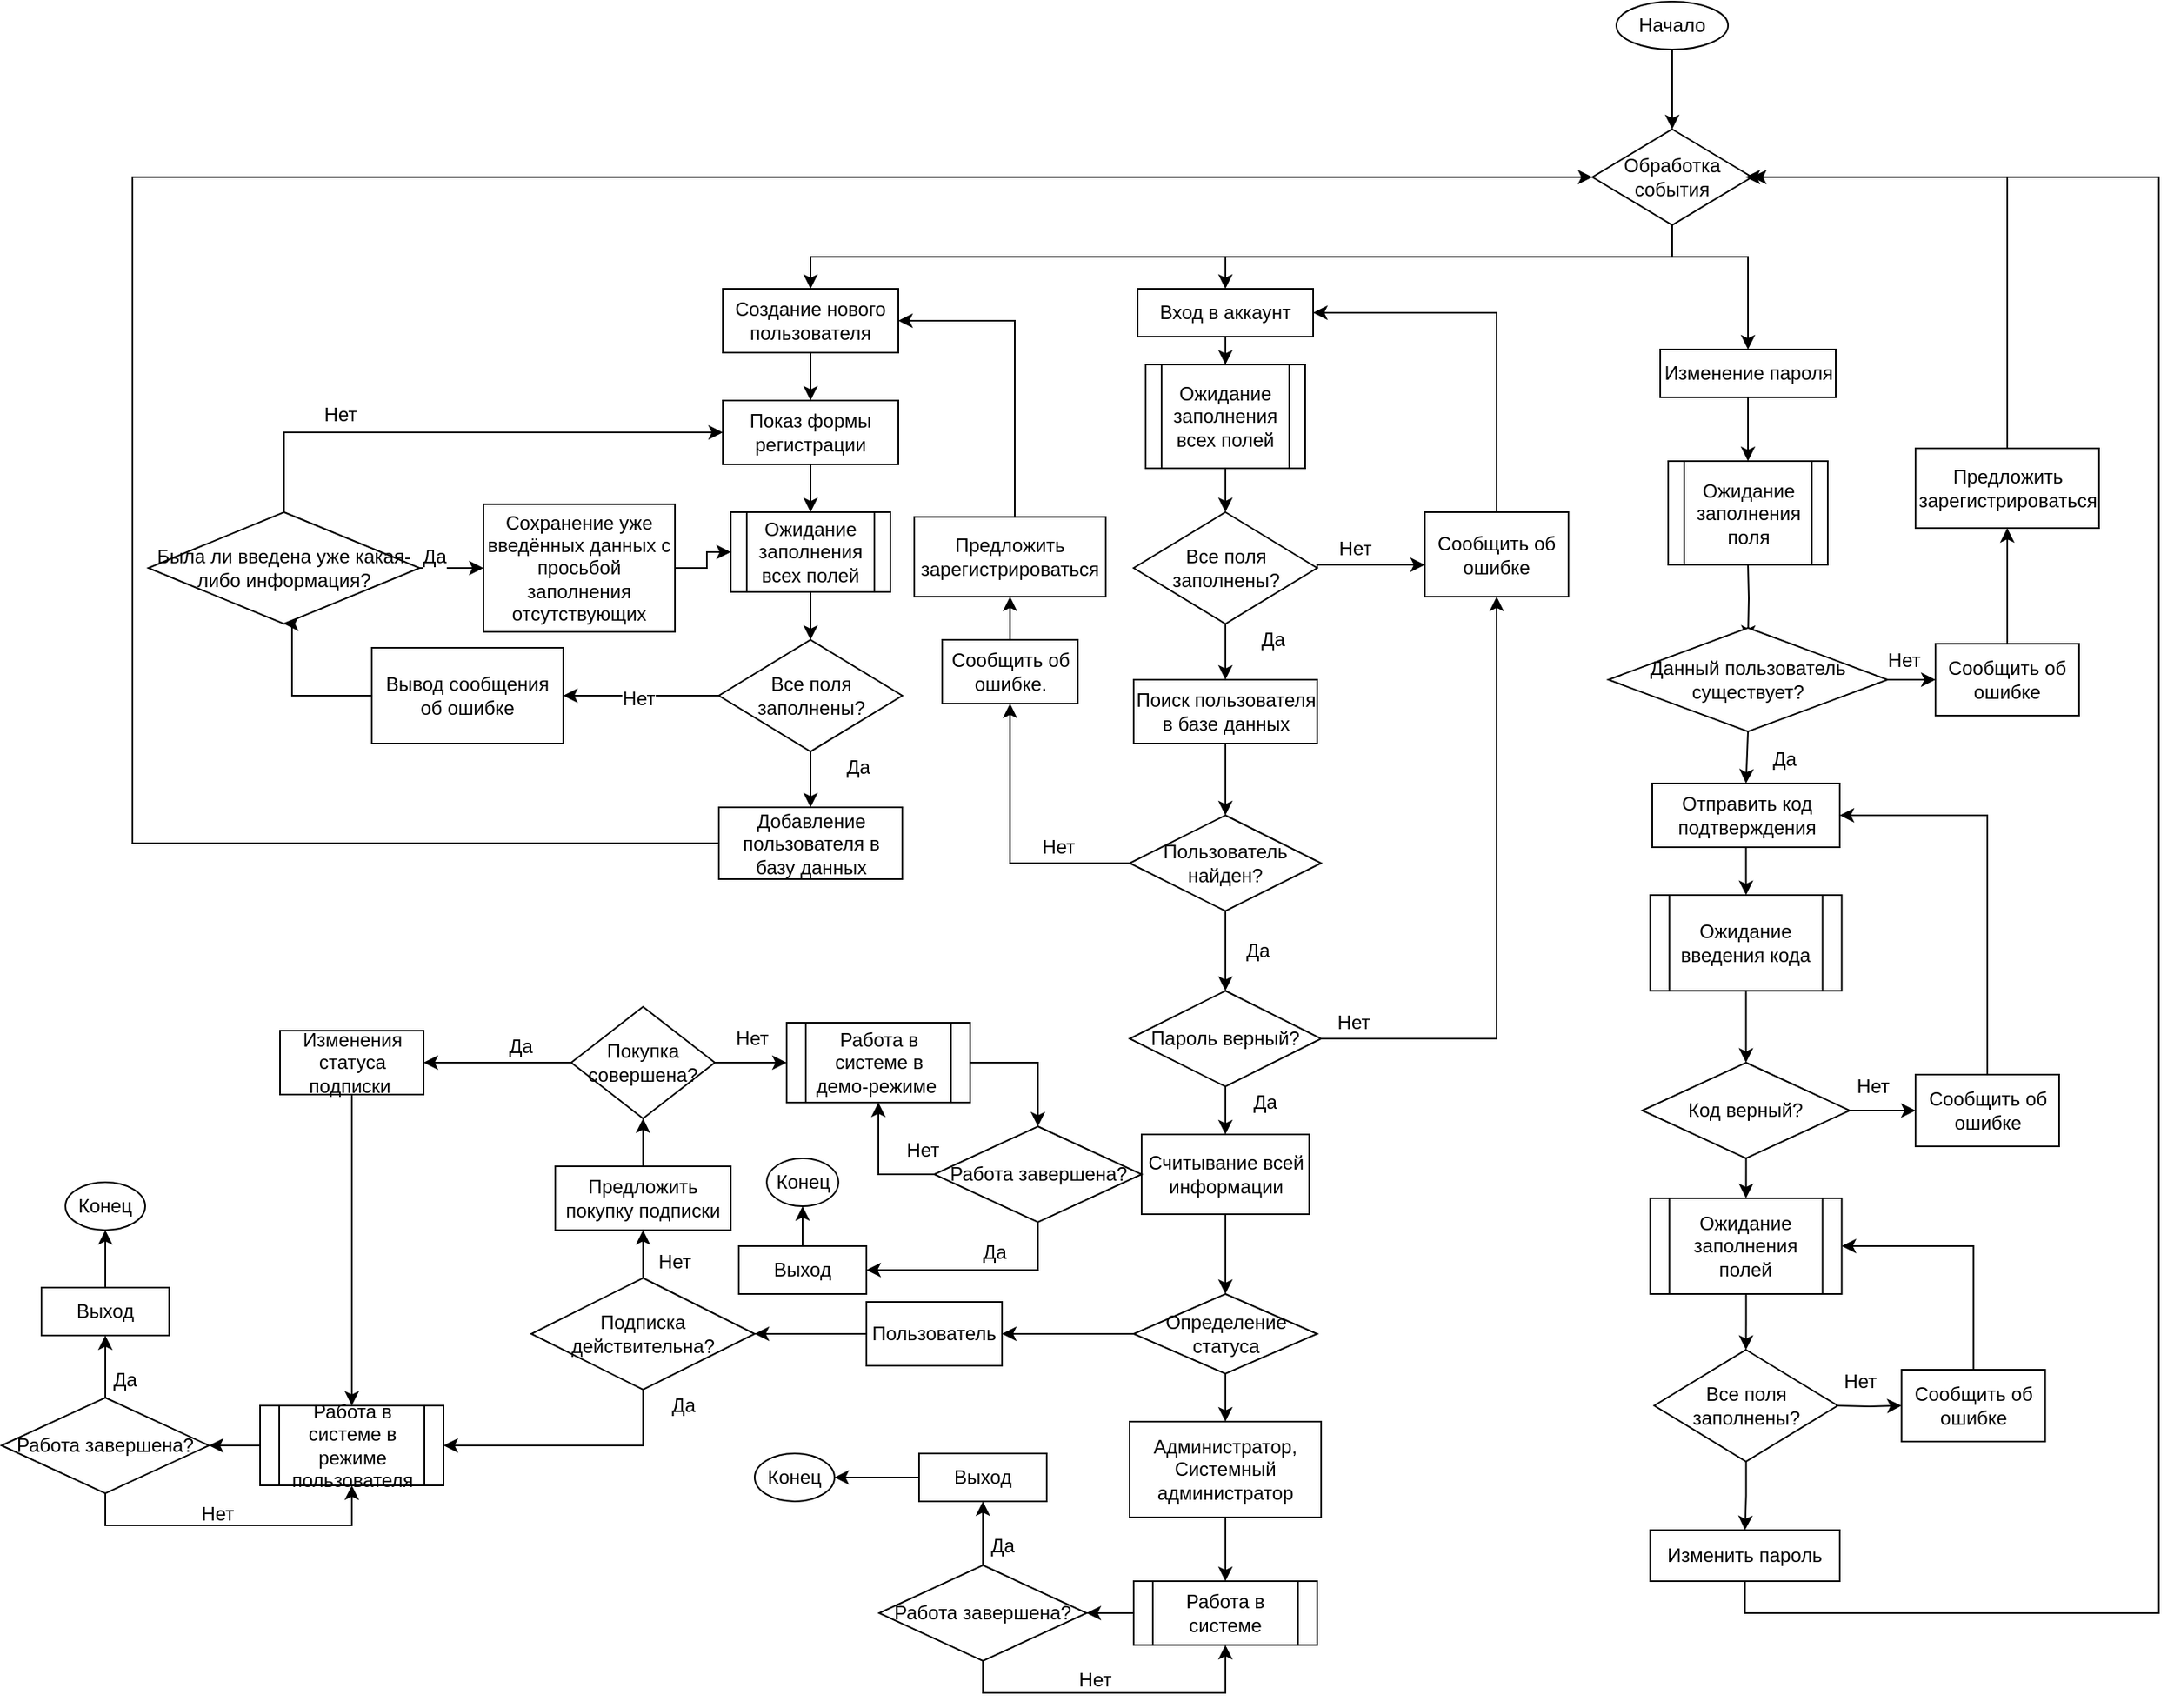 <mxfile version="12.9.10" type="device"><diagram id="ypVRefm1oCA6hXSBY2RA" name="Page-1"><mxGraphModel dx="3170" dy="1363" grid="1" gridSize="10" guides="1" tooltips="1" connect="1" arrows="1" fold="1" page="1" pageScale="1" pageWidth="827" pageHeight="1169" math="0" shadow="0"><root><mxCell id="0"/><mxCell id="1" parent="0"/><mxCell id="5tx1oDgYotp0PSMwiTkj-21" value="" style="edgeStyle=orthogonalEdgeStyle;rounded=0;orthogonalLoop=1;jettySize=auto;html=1;" edge="1" parent="1" source="5tx1oDgYotp0PSMwiTkj-1" target="5tx1oDgYotp0PSMwiTkj-3"><mxGeometry relative="1" as="geometry"/></mxCell><mxCell id="5tx1oDgYotp0PSMwiTkj-1" value="Начало" style="ellipse;whiteSpace=wrap;html=1;" vertex="1" parent="1"><mxGeometry x="360" y="20" width="70" height="30" as="geometry"/></mxCell><mxCell id="5tx1oDgYotp0PSMwiTkj-14" value="" style="edgeStyle=orthogonalEdgeStyle;rounded=0;orthogonalLoop=1;jettySize=auto;html=1;entryX=0.5;entryY=0;entryDx=0;entryDy=0;exitX=0.5;exitY=1;exitDx=0;exitDy=0;" edge="1" parent="1" source="5tx1oDgYotp0PSMwiTkj-3" target="5tx1oDgYotp0PSMwiTkj-5"><mxGeometry relative="1" as="geometry"><mxPoint x="395" y="240" as="targetPoint"/><Array as="points"><mxPoint x="395" y="180"/><mxPoint x="-145" y="180"/></Array></mxGeometry></mxCell><mxCell id="5tx1oDgYotp0PSMwiTkj-16" value="" style="edgeStyle=orthogonalEdgeStyle;rounded=0;orthogonalLoop=1;jettySize=auto;html=1;entryX=0.5;entryY=0;entryDx=0;entryDy=0;exitX=0.5;exitY=1;exitDx=0;exitDy=0;" edge="1" parent="1" source="5tx1oDgYotp0PSMwiTkj-3" target="5tx1oDgYotp0PSMwiTkj-6"><mxGeometry relative="1" as="geometry"><mxPoint x="675" y="170" as="sourcePoint"/><mxPoint x="675" y="250" as="targetPoint"/><Array as="points"><mxPoint x="395" y="180"/><mxPoint x="443" y="180"/></Array></mxGeometry></mxCell><mxCell id="5tx1oDgYotp0PSMwiTkj-18" value="" style="edgeStyle=orthogonalEdgeStyle;rounded=0;orthogonalLoop=1;jettySize=auto;html=1;entryX=0.5;entryY=0;entryDx=0;entryDy=0;exitX=0.5;exitY=1;exitDx=0;exitDy=0;" edge="1" parent="1" source="5tx1oDgYotp0PSMwiTkj-3" target="5tx1oDgYotp0PSMwiTkj-7"><mxGeometry relative="1" as="geometry"><mxPoint x="265" y="130" as="targetPoint"/></mxGeometry></mxCell><mxCell id="5tx1oDgYotp0PSMwiTkj-3" value="&lt;span&gt;Обработка события&lt;/span&gt;" style="rhombus;whiteSpace=wrap;html=1;" vertex="1" parent="1"><mxGeometry x="345" y="100" width="100" height="60" as="geometry"/></mxCell><mxCell id="5tx1oDgYotp0PSMwiTkj-24" value="" style="edgeStyle=orthogonalEdgeStyle;rounded=0;orthogonalLoop=1;jettySize=auto;html=1;entryX=0.5;entryY=0;entryDx=0;entryDy=0;" edge="1" parent="1" source="5tx1oDgYotp0PSMwiTkj-5" target="5tx1oDgYotp0PSMwiTkj-22"><mxGeometry relative="1" as="geometry"><mxPoint x="-145" y="320" as="targetPoint"/></mxGeometry></mxCell><mxCell id="5tx1oDgYotp0PSMwiTkj-5" value="Создание нового пользователя" style="rounded=0;whiteSpace=wrap;html=1;" vertex="1" parent="1"><mxGeometry x="-200" y="200" width="110" height="40" as="geometry"/></mxCell><mxCell id="5tx1oDgYotp0PSMwiTkj-190" value="" style="edgeStyle=orthogonalEdgeStyle;rounded=0;orthogonalLoop=1;jettySize=auto;html=1;" edge="1" parent="1" source="5tx1oDgYotp0PSMwiTkj-6"><mxGeometry relative="1" as="geometry"><mxPoint x="442.5" y="308" as="targetPoint"/></mxGeometry></mxCell><mxCell id="5tx1oDgYotp0PSMwiTkj-6" value="Изменение пароля" style="rounded=0;whiteSpace=wrap;html=1;" vertex="1" parent="1"><mxGeometry x="387.5" y="238" width="110" height="30" as="geometry"/></mxCell><mxCell id="5tx1oDgYotp0PSMwiTkj-88" value="" style="edgeStyle=orthogonalEdgeStyle;rounded=0;orthogonalLoop=1;jettySize=auto;html=1;" edge="1" parent="1" source="5tx1oDgYotp0PSMwiTkj-7" target="5tx1oDgYotp0PSMwiTkj-87"><mxGeometry relative="1" as="geometry"/></mxCell><mxCell id="5tx1oDgYotp0PSMwiTkj-7" value="Вход в аккаунт" style="rounded=0;whiteSpace=wrap;html=1;" vertex="1" parent="1"><mxGeometry x="60" y="200" width="110" height="30" as="geometry"/></mxCell><mxCell id="5tx1oDgYotp0PSMwiTkj-26" value="" style="edgeStyle=orthogonalEdgeStyle;rounded=0;orthogonalLoop=1;jettySize=auto;html=1;" edge="1" parent="1" source="5tx1oDgYotp0PSMwiTkj-22" target="5tx1oDgYotp0PSMwiTkj-25"><mxGeometry relative="1" as="geometry"/></mxCell><mxCell id="5tx1oDgYotp0PSMwiTkj-22" value="Показ формы регистрации" style="rounded=0;whiteSpace=wrap;html=1;" vertex="1" parent="1"><mxGeometry x="-200" y="270" width="110" height="40" as="geometry"/></mxCell><mxCell id="5tx1oDgYotp0PSMwiTkj-28" value="" style="edgeStyle=orthogonalEdgeStyle;rounded=0;orthogonalLoop=1;jettySize=auto;html=1;entryX=0.5;entryY=0;entryDx=0;entryDy=0;" edge="1" parent="1" source="5tx1oDgYotp0PSMwiTkj-25" target="5tx1oDgYotp0PSMwiTkj-29"><mxGeometry relative="1" as="geometry"><mxPoint x="-145" y="470" as="targetPoint"/></mxGeometry></mxCell><mxCell id="5tx1oDgYotp0PSMwiTkj-25" value="Ожидание заполнения всех полей" style="shape=process;whiteSpace=wrap;html=1;backgroundOutline=1;" vertex="1" parent="1"><mxGeometry x="-195" y="340" width="100" height="50" as="geometry"/></mxCell><mxCell id="5tx1oDgYotp0PSMwiTkj-31" value="" style="edgeStyle=orthogonalEdgeStyle;rounded=0;orthogonalLoop=1;jettySize=auto;html=1;entryX=0.5;entryY=0;entryDx=0;entryDy=0;" edge="1" parent="1" source="5tx1oDgYotp0PSMwiTkj-29" target="5tx1oDgYotp0PSMwiTkj-32"><mxGeometry relative="1" as="geometry"><mxPoint x="-145" y="520" as="targetPoint"/></mxGeometry></mxCell><mxCell id="5tx1oDgYotp0PSMwiTkj-29" value="Все поля заполнены?" style="rhombus;whiteSpace=wrap;html=1;" vertex="1" parent="1"><mxGeometry x="-202.5" y="420" width="115" height="70" as="geometry"/></mxCell><mxCell id="5tx1oDgYotp0PSMwiTkj-35" value="" style="edgeStyle=orthogonalEdgeStyle;rounded=0;orthogonalLoop=1;jettySize=auto;html=1;entryX=0;entryY=0.5;entryDx=0;entryDy=0;" edge="1" parent="1" source="5tx1oDgYotp0PSMwiTkj-32" target="5tx1oDgYotp0PSMwiTkj-3"><mxGeometry relative="1" as="geometry"><mxPoint x="-260" y="10" as="targetPoint"/><Array as="points"><mxPoint x="-570" y="548"/><mxPoint x="-570" y="130"/></Array></mxGeometry></mxCell><mxCell id="5tx1oDgYotp0PSMwiTkj-32" value="Добавление пользователя в базу данных" style="rounded=0;whiteSpace=wrap;html=1;" vertex="1" parent="1"><mxGeometry x="-202.5" y="525" width="115" height="45" as="geometry"/></mxCell><mxCell id="5tx1oDgYotp0PSMwiTkj-33" value="Да" style="text;html=1;strokeColor=none;fillColor=none;align=center;verticalAlign=middle;whiteSpace=wrap;rounded=0;" vertex="1" parent="1"><mxGeometry x="-135" y="490" width="40" height="20" as="geometry"/></mxCell><mxCell id="5tx1oDgYotp0PSMwiTkj-36" value="&lt;span style=&quot;font-family: monospace ; font-size: 0px&quot;&gt;%3CmxGraphModel%3E%3Croot%3E%3CmxCell%20id%3D%220%22%2F%3E%3CmxCell%20id%3D%221%22%20parent%3D%220%22%2F%3E%3CmxCell%20id%3D%222%22%20style%3D%22edgeStyle%3DorthogonalEdgeStyle%3Brounded%3D0%3BorthogonalLoop%3D1%3BjettySize%3Dauto%3Bhtml%3D1%3BentryX%3D0.5%3BentryY%3D0%3BentryDx%3D0%3BentryDy%3D0%3BexitX%3D0%3BexitY%3D0.5%3BexitDx%3D0%3BexitDy%3D0%3B%22%20edge%3D%221%22%20target%3D%225%22%20parent%3D%221%22%3E%3CmxGeometry%20relative%3D%221%22%20as%3D%22geometry%22%3E%3CmxPoint%20x%3D%22110%22%20y%3D%22570%22%20as%3D%22targetPoint%22%2F%3E%3CmxPoint%20x%3D%2250%22%20y%3D%22535%22%20as%3D%22sourcePoint%22%2F%3E%3C%2FmxGeometry%3E%3C%2FmxCell%3E%3CmxCell%20id%3D%223%22%20value%3D%22%D0%9D%D0%B5%D1%82%22%20style%3D%22text%3Bhtml%3D1%3Balign%3Dcenter%3BverticalAlign%3Dmiddle%3Bresizable%3D0%3Bpoints%3D%5B%5D%3BlabelBackgroundColor%3D%23ffffff%3B%22%20vertex%3D%221%22%20connectable%3D%220%22%20parent%3D%222%22%3E%3CmxGeometry%20y%3D%222%22%20relative%3D%221%22%20as%3D%22geometry%22%3E%3CmxPoint%20x%3D%22-2%22%20as%3D%22offset%22%2F%3E%3C%2FmxGeometry%3E%3C%2FmxCell%3E%3CmxCell%20id%3D%224%22%20style%3D%22edgeStyle%3DorthogonalEdgeStyle%3Brounded%3D0%3BorthogonalLoop%3D1%3BjettySize%3Dauto%3Bhtml%3D1%3BentryX%3D0.5%3BentryY%3D1%3BentryDx%3D0%3BentryDy%3D0%3BexitX%3D0%3BexitY%3D0.5%3BexitDx%3D0%3BexitDy%3D0%3B%22%20edge%3D%221%22%20source%3D%225%22%20parent%3D%221%22%3E%3CmxGeometry%20relative%3D%221%22%20as%3D%22geometry%22%3E%3CArray%20as%3D%22points%22%3E%3CmxPoint%20x%3D%22-70%22%20y%3D%22615%22%2F%3E%3CmxPoint%20x%3D%22-70%22%20y%3D%22570%22%2F%3E%3CmxPoint%20x%3D%22-140%22%20y%3D%22570%22%2F%3E%3C%2FArray%3E%3CmxPoint%20x%3D%22-140%22%20y%3D%22550%22%20as%3D%22targetPoint%22%2F%3E%3C%2FmxGeometry%3E%3C%2FmxCell%3E%3CmxCell%20id%3D%225%22%20value%3D%22%D0%92%D1%8B%D0%B2%D0%BE%D0%B4%20%D1%81%D0%BE%D0%BE%D0%B1%D1%89%D0%B5%D0%BD%D0%B8%D1%8F%20%D0%BE%D0%B1%20%D0%BE%D1%88%D0%B8%D0%B1%D0%BA%D0%B5%22%20style%3D%22rounded%3D0%3BwhiteSpace%3Dwrap%3Bhtml%3D1%3B%22%20vertex%3D%221%22%20parent%3D%221%22%3E%3CmxGeometry%20x%3D%22-60%22%20y%3D%22585%22%20width%3D%22120%22%20height%3D%2260%22%20as%3D%22geometry%22%2F%3E%3C%2FmxCell%3E%3CmxCell%20id%3D%226%22%20value%3D%22%D0%9D%D0%B5%D1%82%22%20style%3D%22text%3Bhtml%3D1%3Balign%3Dcenter%3BverticalAlign%3Dmiddle%3Bresizable%3D0%3Bpoints%3D%5B%5D%3BlabelBackgroundColor%3D%23ffffff%3B%22%20vertex%3D%221%22%20connectable%3D%220%22%20parent%3D%221%22%3E%3CmxGeometry%20x%3D%22-139%22%20y%3D%22433.706%22%20as%3D%22geometry%22%3E%3CmxPoint%20y%3D%22-1%22%20as%3D%22offset%22%2F%3E%3C%2FmxGeometry%3E%3C%2FmxCell%3E%3CmxCell%20id%3D%227%22%20style%3D%22edgeStyle%3DorthogonalEdgeStyle%3Brounded%3D0%3BorthogonalLoop%3D1%3BjettySize%3Dauto%3Bhtml%3D1%3BentryX%3D0%3BentryY%3D0.5%3BentryDx%3D0%3BentryDy%3D0%3B%22%20edge%3D%221%22%20target%3D%2210%22%20parent%3D%221%22%3E%3CmxGeometry%20relative%3D%221%22%20as%3D%22geometry%22%3E%3CmxPoint%20x%3D%22-60.157%22%20y%3D%22520.059%22%20as%3D%22sourcePoint%22%2F%3E%3C%2FmxGeometry%3E%3C%2FmxCell%3E%3CmxCell%20id%3D%228%22%20value%3D%22%D0%94%D0%B0%22%20style%3D%22text%3Bhtml%3D1%3Balign%3Dcenter%3BverticalAlign%3Dmiddle%3Bresizable%3D0%3Bpoints%3D%5B%5D%3BlabelBackgroundColor%3D%23ffffff%3B%22%20vertex%3D%221%22%20connectable%3D%220%22%20parent%3D%227%22%3E%3CmxGeometry%20x%3D%22-0.566%22%20y%3D%227%22%20relative%3D%221%22%20as%3D%22geometry%22%3E%3CmxPoint%20as%3D%22offset%22%2F%3E%3C%2FmxGeometry%3E%3C%2FmxCell%3E%3CmxCell%20id%3D%229%22%20style%3D%22edgeStyle%3DorthogonalEdgeStyle%3Brounded%3D0%3BorthogonalLoop%3D1%3BjettySize%3Dauto%3Bhtml%3D1%3BentryX%3D0%3BentryY%3D0.5%3BentryDx%3D0%3BentryDy%3D0%3B%22%20edge%3D%221%22%20source%3D%2210%22%20parent%3D%221%22%3E%3CmxGeometry%20relative%3D%221%22%20as%3D%22geometry%22%3E%3CmxPoint%20x%3D%22155%22%20y%3D%22450%22%20as%3D%22targetPoint%22%2F%3E%3C%2FmxGeometry%3E%3C%2FmxCell%3E%3CmxCell%20id%3D%2210%22%20value%3D%22%D0%A1%D0%BE%D1%85%D1%80%D0%B0%D0%BD%D0%B5%D0%BD%D0%B8%D0%B5%20%D1%83%D0%B6%D0%B5%20%D0%B2%D0%B2%D0%B5%D0%B4%D1%91%D0%BD%D0%BD%D1%8B%D1%85%20%D0%B4%D0%B0%D0%BD%D0%BD%D1%8B%D1%85%20%D1%81%20%D0%BF%D1%80%D0%BE%D1%81%D1%8C%D0%B1%D0%BE%D0%B9%20%D0%B7%D0%B0%D0%BF%D0%BE%D0%BB%D0%BD%D0%B5%D0%BD%D0%B8%D1%8F%20%D0%BE%D1%82%D1%81%D1%83%D1%82%D1%81%D1%82%D0%B2%D1%83%D1%8E%D1%89%D0%B8%D1%85%22%20style%3D%22rounded%3D0%3BwhiteSpace%3Dwrap%3Bhtml%3D1%3B%22%20vertex%3D%221%22%20parent%3D%221%22%3E%3CmxGeometry%20x%3D%22-10%22%20y%3D%22410%22%20width%3D%22120%22%20height%3D%2280%22%20as%3D%22geometry%22%2F%3E%3C%2FmxCell%3E%3C%2Froot%3E%3C%2FmxGraphModel%3E&lt;/span&gt;" style="text;html=1;align=center;verticalAlign=middle;resizable=0;points=[];autosize=1;" vertex="1" parent="1"><mxGeometry x="8" y="580" width="20" height="20" as="geometry"/></mxCell><mxCell id="5tx1oDgYotp0PSMwiTkj-37" style="edgeStyle=orthogonalEdgeStyle;rounded=0;orthogonalLoop=1;jettySize=auto;html=1;entryX=1;entryY=0.5;entryDx=0;entryDy=0;exitX=0;exitY=0.5;exitDx=0;exitDy=0;" edge="1" parent="1" target="5tx1oDgYotp0PSMwiTkj-40" source="5tx1oDgYotp0PSMwiTkj-29"><mxGeometry relative="1" as="geometry"><mxPoint x="-245" y="410" as="targetPoint"/><mxPoint x="-305" y="375" as="sourcePoint"/></mxGeometry></mxCell><mxCell id="5tx1oDgYotp0PSMwiTkj-38" value="Нет" style="text;html=1;align=center;verticalAlign=middle;resizable=0;points=[];labelBackgroundColor=#ffffff;" vertex="1" connectable="0" parent="5tx1oDgYotp0PSMwiTkj-37"><mxGeometry y="2" relative="1" as="geometry"><mxPoint x="-2" as="offset"/></mxGeometry></mxCell><mxCell id="5tx1oDgYotp0PSMwiTkj-39" style="edgeStyle=orthogonalEdgeStyle;rounded=0;orthogonalLoop=1;jettySize=auto;html=1;entryX=0.5;entryY=1;entryDx=0;entryDy=0;exitX=0;exitY=0.5;exitDx=0;exitDy=0;" edge="1" parent="1" source="5tx1oDgYotp0PSMwiTkj-40" target="5tx1oDgYotp0PSMwiTkj-46"><mxGeometry relative="1" as="geometry"><Array as="points"><mxPoint x="-470" y="455"/></Array><mxPoint x="-495" y="390" as="targetPoint"/></mxGeometry></mxCell><mxCell id="5tx1oDgYotp0PSMwiTkj-40" value="Вывод сообщения об ошибке" style="rounded=0;whiteSpace=wrap;html=1;" vertex="1" parent="1"><mxGeometry x="-420" y="425" width="120" height="60" as="geometry"/></mxCell><mxCell id="5tx1oDgYotp0PSMwiTkj-41" value="Нет" style="text;html=1;align=center;verticalAlign=middle;resizable=0;points=[];labelBackgroundColor=#ffffff;" vertex="1" connectable="0" parent="1"><mxGeometry x="-440" y="279.996" as="geometry"><mxPoint y="-1" as="offset"/></mxGeometry></mxCell><mxCell id="5tx1oDgYotp0PSMwiTkj-42" style="edgeStyle=orthogonalEdgeStyle;rounded=0;orthogonalLoop=1;jettySize=auto;html=1;entryX=0;entryY=0.5;entryDx=0;entryDy=0;exitX=1;exitY=0.5;exitDx=0;exitDy=0;" edge="1" parent="1" target="5tx1oDgYotp0PSMwiTkj-45" source="5tx1oDgYotp0PSMwiTkj-46"><mxGeometry relative="1" as="geometry"><mxPoint x="-415.157" y="360.059" as="sourcePoint"/></mxGeometry></mxCell><mxCell id="5tx1oDgYotp0PSMwiTkj-43" value="Да" style="text;html=1;align=center;verticalAlign=middle;resizable=0;points=[];labelBackgroundColor=#ffffff;" vertex="1" connectable="0" parent="5tx1oDgYotp0PSMwiTkj-42"><mxGeometry x="-0.566" y="7" relative="1" as="geometry"><mxPoint as="offset"/></mxGeometry></mxCell><mxCell id="5tx1oDgYotp0PSMwiTkj-49" value="" style="edgeStyle=orthogonalEdgeStyle;rounded=0;orthogonalLoop=1;jettySize=auto;html=1;" edge="1" parent="1" source="5tx1oDgYotp0PSMwiTkj-45" target="5tx1oDgYotp0PSMwiTkj-25"><mxGeometry relative="1" as="geometry"/></mxCell><mxCell id="5tx1oDgYotp0PSMwiTkj-45" value="Сохранение уже введённых данных с просьбой заполнения отсутствующих" style="rounded=0;whiteSpace=wrap;html=1;" vertex="1" parent="1"><mxGeometry x="-350" y="335" width="120" height="80" as="geometry"/></mxCell><mxCell id="5tx1oDgYotp0PSMwiTkj-48" value="" style="edgeStyle=orthogonalEdgeStyle;rounded=0;orthogonalLoop=1;jettySize=auto;html=1;" edge="1" parent="1" source="5tx1oDgYotp0PSMwiTkj-46"><mxGeometry relative="1" as="geometry"><mxPoint x="-200" y="290" as="targetPoint"/><Array as="points"><mxPoint x="-475" y="290"/></Array></mxGeometry></mxCell><mxCell id="5tx1oDgYotp0PSMwiTkj-46" value="Была ли введена уже какая-либо информация?" style="rhombus;whiteSpace=wrap;html=1;" vertex="1" parent="1"><mxGeometry x="-560" y="340" width="170" height="70" as="geometry"/></mxCell><mxCell id="5tx1oDgYotp0PSMwiTkj-60" value="" style="edgeStyle=orthogonalEdgeStyle;rounded=0;orthogonalLoop=1;jettySize=auto;html=1;entryX=0.5;entryY=1;entryDx=0;entryDy=0;" edge="1" parent="1" source="5tx1oDgYotp0PSMwiTkj-52" target="5tx1oDgYotp0PSMwiTkj-61"><mxGeometry relative="1" as="geometry"><mxPoint x="-25" y="370" as="targetPoint"/></mxGeometry></mxCell><mxCell id="5tx1oDgYotp0PSMwiTkj-72" value="" style="edgeStyle=orthogonalEdgeStyle;rounded=0;orthogonalLoop=1;jettySize=auto;html=1;" edge="1" parent="1" source="5tx1oDgYotp0PSMwiTkj-52" target="5tx1oDgYotp0PSMwiTkj-71"><mxGeometry relative="1" as="geometry"/></mxCell><mxCell id="5tx1oDgYotp0PSMwiTkj-52" value="Пользователь найден?" style="rhombus;whiteSpace=wrap;html=1;" vertex="1" parent="1"><mxGeometry x="55" y="530" width="120" height="60" as="geometry"/></mxCell><mxCell id="5tx1oDgYotp0PSMwiTkj-76" value="" style="edgeStyle=orthogonalEdgeStyle;rounded=0;orthogonalLoop=1;jettySize=auto;html=1;" edge="1" parent="1" source="5tx1oDgYotp0PSMwiTkj-71"><mxGeometry relative="1" as="geometry"><mxPoint x="115" y="730" as="targetPoint"/></mxGeometry></mxCell><mxCell id="5tx1oDgYotp0PSMwiTkj-78" value="" style="edgeStyle=orthogonalEdgeStyle;rounded=0;orthogonalLoop=1;jettySize=auto;html=1;entryX=0.5;entryY=1;entryDx=0;entryDy=0;" edge="1" parent="1" source="5tx1oDgYotp0PSMwiTkj-71" target="5tx1oDgYotp0PSMwiTkj-80"><mxGeometry relative="1" as="geometry"><mxPoint x="240" y="670" as="targetPoint"/><Array as="points"><mxPoint x="285" y="670"/></Array></mxGeometry></mxCell><mxCell id="5tx1oDgYotp0PSMwiTkj-71" value="Пароль верный?" style="rhombus;whiteSpace=wrap;html=1;" vertex="1" parent="1"><mxGeometry x="55" y="640" width="120" height="60" as="geometry"/></mxCell><mxCell id="5tx1oDgYotp0PSMwiTkj-56" value="" style="edgeStyle=orthogonalEdgeStyle;rounded=0;orthogonalLoop=1;jettySize=auto;html=1;" edge="1" parent="1" source="5tx1oDgYotp0PSMwiTkj-53" target="5tx1oDgYotp0PSMwiTkj-52"><mxGeometry relative="1" as="geometry"/></mxCell><mxCell id="5tx1oDgYotp0PSMwiTkj-53" value="Поиск пользователя в базе данных" style="rounded=0;whiteSpace=wrap;html=1;" vertex="1" parent="1"><mxGeometry x="57.5" y="445" width="115" height="40" as="geometry"/></mxCell><mxCell id="5tx1oDgYotp0PSMwiTkj-65" value="" style="edgeStyle=orthogonalEdgeStyle;rounded=0;orthogonalLoop=1;jettySize=auto;html=1;" edge="1" parent="1" source="5tx1oDgYotp0PSMwiTkj-61" target="5tx1oDgYotp0PSMwiTkj-64"><mxGeometry relative="1" as="geometry"/></mxCell><mxCell id="5tx1oDgYotp0PSMwiTkj-61" value="Сообщить об ошибке." style="rounded=0;whiteSpace=wrap;html=1;" vertex="1" parent="1"><mxGeometry x="-62.5" y="420" width="85" height="40" as="geometry"/></mxCell><mxCell id="5tx1oDgYotp0PSMwiTkj-69" value="" style="edgeStyle=orthogonalEdgeStyle;rounded=0;orthogonalLoop=1;jettySize=auto;html=1;" edge="1" parent="1" source="5tx1oDgYotp0PSMwiTkj-64" target="5tx1oDgYotp0PSMwiTkj-5"><mxGeometry relative="1" as="geometry"><mxPoint x="-40" y="210" as="targetPoint"/><Array as="points"><mxPoint x="-17" y="220"/></Array></mxGeometry></mxCell><mxCell id="5tx1oDgYotp0PSMwiTkj-64" value="Предложить зарегистрироваться" style="rounded=0;whiteSpace=wrap;html=1;" vertex="1" parent="1"><mxGeometry x="-80" y="343" width="120" height="50" as="geometry"/></mxCell><mxCell id="5tx1oDgYotp0PSMwiTkj-70" value="Нет" style="text;html=1;align=center;verticalAlign=middle;resizable=0;points=[];autosize=1;" vertex="1" parent="1"><mxGeometry x="-10" y="540" width="40" height="20" as="geometry"/></mxCell><mxCell id="5tx1oDgYotp0PSMwiTkj-74" value="Да" style="text;html=1;align=center;verticalAlign=middle;resizable=0;points=[];autosize=1;" vertex="1" parent="1"><mxGeometry x="120" y="605" width="30" height="20" as="geometry"/></mxCell><mxCell id="5tx1oDgYotp0PSMwiTkj-79" value="Нет" style="text;html=1;align=center;verticalAlign=middle;resizable=0;points=[];autosize=1;" vertex="1" parent="1"><mxGeometry x="175" y="650" width="40" height="20" as="geometry"/></mxCell><mxCell id="5tx1oDgYotp0PSMwiTkj-84" value="" style="edgeStyle=orthogonalEdgeStyle;rounded=0;orthogonalLoop=1;jettySize=auto;html=1;exitX=0.5;exitY=0;exitDx=0;exitDy=0;" edge="1" parent="1" source="5tx1oDgYotp0PSMwiTkj-80" target="5tx1oDgYotp0PSMwiTkj-7"><mxGeometry relative="1" as="geometry"><mxPoint x="230" y="200" as="targetPoint"/><Array as="points"><mxPoint x="285" y="215"/></Array></mxGeometry></mxCell><mxCell id="5tx1oDgYotp0PSMwiTkj-80" value="Сообщить об ошибке" style="rounded=0;whiteSpace=wrap;html=1;" vertex="1" parent="1"><mxGeometry x="240" y="340" width="90" height="53" as="geometry"/></mxCell><mxCell id="5tx1oDgYotp0PSMwiTkj-85" value="Да" style="text;html=1;strokeColor=none;fillColor=none;align=center;verticalAlign=middle;whiteSpace=wrap;rounded=0;" vertex="1" parent="1"><mxGeometry x="120" y="700" width="40" height="20" as="geometry"/></mxCell><mxCell id="5tx1oDgYotp0PSMwiTkj-90" value="" style="edgeStyle=orthogonalEdgeStyle;rounded=0;orthogonalLoop=1;jettySize=auto;html=1;" edge="1" parent="1" source="5tx1oDgYotp0PSMwiTkj-87"><mxGeometry relative="1" as="geometry"><mxPoint x="115" y="340" as="targetPoint"/></mxGeometry></mxCell><mxCell id="5tx1oDgYotp0PSMwiTkj-87" value="Ожидание заполнения всех полей" style="shape=process;whiteSpace=wrap;html=1;backgroundOutline=1;" vertex="1" parent="1"><mxGeometry x="65" y="247.5" width="100" height="65" as="geometry"/></mxCell><mxCell id="5tx1oDgYotp0PSMwiTkj-91" value="&lt;span style=&quot;font-family: monospace ; font-size: 0px&quot;&gt;%3CmxGraphModel%3E%3Croot%3E%3CmxCell%20id%3D%220%22%2F%3E%3CmxCell%20id%3D%221%22%20parent%3D%220%22%2F%3E%3CmxCell%20id%3D%222%22%20value%3D%22%22%20style%3D%22edgeStyle%3DorthogonalEdgeStyle%3Brounded%3D0%3BorthogonalLoop%3D1%3BjettySize%3Dauto%3Bhtml%3D1%3BentryX%3D0.5%3BentryY%3D0%3BentryDx%3D0%3BentryDy%3D0%3B%22%20edge%3D%221%22%20source%3D%223%22%20parent%3D%221%22%3E%3CmxGeometry%20relative%3D%221%22%20as%3D%22geometry%22%3E%3CmxPoint%20x%3D%22-145%22%20y%3D%22525%22%20as%3D%22targetPoint%22%2F%3E%3C%2FmxGeometry%3E%3C%2FmxCell%3E%3CmxCell%20id%3D%223%22%20value%3D%22%D0%92%D1%81%D0%B5%20%D0%BF%D0%BE%D0%BB%D1%8F%20%D0%B7%D0%B0%D0%BF%D0%BE%D0%BB%D0%BD%D0%B5%D0%BD%D1%8B%3F%22%20style%3D%22rhombus%3BwhiteSpace%3Dwrap%3Bhtml%3D1%3B%22%20vertex%3D%221%22%20parent%3D%221%22%3E%3CmxGeometry%20x%3D%22-202.5%22%20y%3D%22420%22%20width%3D%22115%22%20height%3D%2270%22%20as%3D%22geometry%22%2F%3E%3C%2FmxCell%3E%3CmxCell%20id%3D%224%22%20value%3D%22%D0%94%D0%B0%22%20style%3D%22text%3Bhtml%3D1%3BstrokeColor%3Dnone%3BfillColor%3Dnone%3Balign%3Dcenter%3BverticalAlign%3Dmiddle%3BwhiteSpace%3Dwrap%3Brounded%3D0%3B%22%20vertex%3D%221%22%20parent%3D%221%22%3E%3CmxGeometry%20x%3D%22-135%22%20y%3D%22490%22%20width%3D%2240%22%20height%3D%2220%22%20as%3D%22geometry%22%2F%3E%3C%2FmxCell%3E%3CmxCell%20id%3D%225%22%20style%3D%22edgeStyle%3DorthogonalEdgeStyle%3Brounded%3D0%3BorthogonalLoop%3D1%3BjettySize%3Dauto%3Bhtml%3D1%3BentryX%3D1%3BentryY%3D0.5%3BentryDx%3D0%3BentryDy%3D0%3BexitX%3D0%3BexitY%3D0.5%3BexitDx%3D0%3BexitDy%3D0%3B%22%20edge%3D%221%22%20source%3D%223%22%20parent%3D%221%22%3E%3CmxGeometry%20relative%3D%221%22%20as%3D%22geometry%22%3E%3CmxPoint%20x%3D%22-300%22%20y%3D%22455%22%20as%3D%22targetPoint%22%2F%3E%3CmxPoint%20x%3D%22-305%22%20y%3D%22375%22%20as%3D%22sourcePoint%22%2F%3E%3C%2FmxGeometry%3E%3C%2FmxCell%3E%3CmxCell%20id%3D%226%22%20value%3D%22%D0%9D%D0%B5%D1%82%22%20style%3D%22text%3Bhtml%3D1%3Balign%3Dcenter%3BverticalAlign%3Dmiddle%3Bresizable%3D0%3Bpoints%3D%5B%5D%3BlabelBackgroundColor%3D%23ffffff%3B%22%20vertex%3D%221%22%20connectable%3D%220%22%20parent%3D%225%22%3E%3CmxGeometry%20y%3D%222%22%20relative%3D%221%22%20as%3D%22geometry%22%3E%3CmxPoint%20x%3D%22-2%22%20as%3D%22offset%22%2F%3E%3C%2FmxGeometry%3E%3C%2FmxCell%3E%3C%2Froot%3E%3C%2FmxGraphModel%3E&lt;/span&gt;" style="text;html=1;align=center;verticalAlign=middle;resizable=0;points=[];autosize=1;" vertex="1" parent="1"><mxGeometry x="370" y="427" width="20" height="20" as="geometry"/></mxCell><mxCell id="5tx1oDgYotp0PSMwiTkj-92" value="" style="edgeStyle=orthogonalEdgeStyle;rounded=0;orthogonalLoop=1;jettySize=auto;html=1;entryX=0.5;entryY=0;entryDx=0;entryDy=0;" edge="1" parent="1" source="5tx1oDgYotp0PSMwiTkj-93"><mxGeometry relative="1" as="geometry"><mxPoint x="115" y="445" as="targetPoint"/></mxGeometry></mxCell><mxCell id="5tx1oDgYotp0PSMwiTkj-93" value="Все поля заполнены?" style="rhombus;whiteSpace=wrap;html=1;" vertex="1" parent="1"><mxGeometry x="57.5" y="340" width="115" height="70" as="geometry"/></mxCell><mxCell id="5tx1oDgYotp0PSMwiTkj-94" value="Да" style="text;html=1;strokeColor=none;fillColor=none;align=center;verticalAlign=middle;whiteSpace=wrap;rounded=0;" vertex="1" parent="1"><mxGeometry x="125" y="410" width="40" height="20" as="geometry"/></mxCell><mxCell id="5tx1oDgYotp0PSMwiTkj-95" style="edgeStyle=orthogonalEdgeStyle;rounded=0;orthogonalLoop=1;jettySize=auto;html=1;exitX=1;exitY=0.5;exitDx=0;exitDy=0;" edge="1" parent="1" source="5tx1oDgYotp0PSMwiTkj-93"><mxGeometry relative="1" as="geometry"><mxPoint x="240" y="373" as="targetPoint"/><mxPoint x="58" y="375.5" as="sourcePoint"/><Array as="points"><mxPoint x="173" y="372.5"/></Array></mxGeometry></mxCell><mxCell id="5tx1oDgYotp0PSMwiTkj-96" value="Нет" style="text;html=1;align=center;verticalAlign=middle;resizable=0;points=[];labelBackgroundColor=#ffffff;" vertex="1" connectable="0" parent="5tx1oDgYotp0PSMwiTkj-95"><mxGeometry y="2" relative="1" as="geometry"><mxPoint x="-10" y="-8" as="offset"/></mxGeometry></mxCell><mxCell id="5tx1oDgYotp0PSMwiTkj-105" value="" style="edgeStyle=orthogonalEdgeStyle;rounded=0;orthogonalLoop=1;jettySize=auto;html=1;entryX=0.5;entryY=0;entryDx=0;entryDy=0;" edge="1" parent="1" source="5tx1oDgYotp0PSMwiTkj-103" target="5tx1oDgYotp0PSMwiTkj-106"><mxGeometry relative="1" as="geometry"><mxPoint x="115" y="860" as="targetPoint"/></mxGeometry></mxCell><mxCell id="5tx1oDgYotp0PSMwiTkj-103" value="Считывание всей информации" style="rounded=0;whiteSpace=wrap;html=1;" vertex="1" parent="1"><mxGeometry x="62.5" y="730" width="105" height="50" as="geometry"/></mxCell><mxCell id="5tx1oDgYotp0PSMwiTkj-108" value="" style="edgeStyle=orthogonalEdgeStyle;rounded=0;orthogonalLoop=1;jettySize=auto;html=1;exitX=0.5;exitY=1;exitDx=0;exitDy=0;" edge="1" parent="1" source="5tx1oDgYotp0PSMwiTkj-106" target="5tx1oDgYotp0PSMwiTkj-107"><mxGeometry relative="1" as="geometry"/></mxCell><mxCell id="5tx1oDgYotp0PSMwiTkj-111" value="" style="edgeStyle=orthogonalEdgeStyle;rounded=0;orthogonalLoop=1;jettySize=auto;html=1;exitX=0;exitY=0.5;exitDx=0;exitDy=0;" edge="1" parent="1" source="5tx1oDgYotp0PSMwiTkj-106" target="5tx1oDgYotp0PSMwiTkj-110"><mxGeometry relative="1" as="geometry"/></mxCell><mxCell id="5tx1oDgYotp0PSMwiTkj-106" value="Определение статуса" style="rhombus;whiteSpace=wrap;html=1;" vertex="1" parent="1"><mxGeometry x="57.5" y="830" width="115" height="50" as="geometry"/></mxCell><mxCell id="5tx1oDgYotp0PSMwiTkj-113" value="" style="edgeStyle=orthogonalEdgeStyle;rounded=0;orthogonalLoop=1;jettySize=auto;html=1;entryX=0.5;entryY=0;entryDx=0;entryDy=0;" edge="1" parent="1" source="5tx1oDgYotp0PSMwiTkj-107" target="5tx1oDgYotp0PSMwiTkj-114"><mxGeometry relative="1" as="geometry"><mxPoint x="115" y="1050" as="targetPoint"/></mxGeometry></mxCell><mxCell id="5tx1oDgYotp0PSMwiTkj-107" value="Администратор, Системный администратор" style="rounded=0;whiteSpace=wrap;html=1;" vertex="1" parent="1"><mxGeometry x="55" y="910" width="120" height="60" as="geometry"/></mxCell><mxCell id="5tx1oDgYotp0PSMwiTkj-119" value="" style="edgeStyle=orthogonalEdgeStyle;rounded=0;orthogonalLoop=1;jettySize=auto;html=1;" edge="1" parent="1" source="5tx1oDgYotp0PSMwiTkj-110" target="5tx1oDgYotp0PSMwiTkj-118"><mxGeometry relative="1" as="geometry"/></mxCell><mxCell id="5tx1oDgYotp0PSMwiTkj-110" value="Пользователь" style="rounded=0;whiteSpace=wrap;html=1;" vertex="1" parent="1"><mxGeometry x="-110" y="835" width="85" height="40" as="geometry"/></mxCell><mxCell id="5tx1oDgYotp0PSMwiTkj-116" value="" style="edgeStyle=orthogonalEdgeStyle;rounded=0;orthogonalLoop=1;jettySize=auto;html=1;" edge="1" parent="1" source="5tx1oDgYotp0PSMwiTkj-114" target="5tx1oDgYotp0PSMwiTkj-117"><mxGeometry relative="1" as="geometry"><mxPoint x="115" y="1090" as="targetPoint"/></mxGeometry></mxCell><mxCell id="5tx1oDgYotp0PSMwiTkj-114" value="Работа в системе" style="shape=process;whiteSpace=wrap;html=1;backgroundOutline=1;" vertex="1" parent="1"><mxGeometry x="57.5" y="1010" width="115" height="40" as="geometry"/></mxCell><mxCell id="5tx1oDgYotp0PSMwiTkj-132" value="" style="edgeStyle=orthogonalEdgeStyle;rounded=0;orthogonalLoop=1;jettySize=auto;html=1;" edge="1" parent="1" source="5tx1oDgYotp0PSMwiTkj-117"><mxGeometry relative="1" as="geometry"><mxPoint x="-37" y="960" as="targetPoint"/></mxGeometry></mxCell><mxCell id="5tx1oDgYotp0PSMwiTkj-175" value="" style="edgeStyle=orthogonalEdgeStyle;rounded=0;orthogonalLoop=1;jettySize=auto;html=1;entryX=0.5;entryY=1;entryDx=0;entryDy=0;exitX=0.5;exitY=1;exitDx=0;exitDy=0;" edge="1" parent="1" source="5tx1oDgYotp0PSMwiTkj-117" target="5tx1oDgYotp0PSMwiTkj-114"><mxGeometry relative="1" as="geometry"><mxPoint x="-37" y="1140" as="targetPoint"/></mxGeometry></mxCell><mxCell id="5tx1oDgYotp0PSMwiTkj-117" value="Работа завершена?" style="rhombus;whiteSpace=wrap;html=1;" vertex="1" parent="1"><mxGeometry x="-102" y="1000" width="130" height="60" as="geometry"/></mxCell><mxCell id="5tx1oDgYotp0PSMwiTkj-121" value="" style="edgeStyle=orthogonalEdgeStyle;rounded=0;orthogonalLoop=1;jettySize=auto;html=1;entryX=0.5;entryY=1;entryDx=0;entryDy=0;" edge="1" parent="1" source="5tx1oDgYotp0PSMwiTkj-118" target="5tx1oDgYotp0PSMwiTkj-141"><mxGeometry relative="1" as="geometry"><mxPoint x="-250" y="780" as="targetPoint"/></mxGeometry></mxCell><mxCell id="5tx1oDgYotp0PSMwiTkj-123" value="" style="edgeStyle=orthogonalEdgeStyle;rounded=0;orthogonalLoop=1;jettySize=auto;html=1;exitX=0.5;exitY=1;exitDx=0;exitDy=0;entryX=1;entryY=0.5;entryDx=0;entryDy=0;" edge="1" parent="1" source="5tx1oDgYotp0PSMwiTkj-118" target="5tx1oDgYotp0PSMwiTkj-125"><mxGeometry relative="1" as="geometry"><mxPoint x="-250" y="920" as="targetPoint"/><Array as="points"><mxPoint x="-250" y="925"/></Array></mxGeometry></mxCell><mxCell id="5tx1oDgYotp0PSMwiTkj-118" value="Подписка действительна?" style="rhombus;whiteSpace=wrap;html=1;" vertex="1" parent="1"><mxGeometry x="-320" y="820" width="140" height="70" as="geometry"/></mxCell><mxCell id="5tx1oDgYotp0PSMwiTkj-125" value="Работа в системе в режиме пользователя" style="shape=process;whiteSpace=wrap;html=1;backgroundOutline=1;" vertex="1" parent="1"><mxGeometry x="-490" y="900" width="115" height="50" as="geometry"/></mxCell><mxCell id="5tx1oDgYotp0PSMwiTkj-130" value="Да" style="text;html=1;align=center;verticalAlign=middle;resizable=0;points=[];autosize=1;" vertex="1" parent="1"><mxGeometry x="-240" y="890" width="30" height="20" as="geometry"/></mxCell><mxCell id="5tx1oDgYotp0PSMwiTkj-138" value="" style="edgeStyle=orthogonalEdgeStyle;rounded=0;orthogonalLoop=1;jettySize=auto;html=1;" edge="1" parent="1" source="5tx1oDgYotp0PSMwiTkj-134" target="5tx1oDgYotp0PSMwiTkj-139"><mxGeometry relative="1" as="geometry"><mxPoint x="-120" y="945" as="targetPoint"/></mxGeometry></mxCell><mxCell id="5tx1oDgYotp0PSMwiTkj-134" value="Выход" style="rounded=0;whiteSpace=wrap;html=1;" vertex="1" parent="1"><mxGeometry x="-77" y="930" width="80" height="30" as="geometry"/></mxCell><mxCell id="5tx1oDgYotp0PSMwiTkj-139" value="Конец" style="ellipse;whiteSpace=wrap;html=1;" vertex="1" parent="1"><mxGeometry x="-180" y="930" width="50" height="30" as="geometry"/></mxCell><mxCell id="5tx1oDgYotp0PSMwiTkj-140" value="Нет" style="text;html=1;strokeColor=none;fillColor=none;align=center;verticalAlign=middle;whiteSpace=wrap;rounded=0;" vertex="1" parent="1"><mxGeometry x="-250" y="800" width="40" height="20" as="geometry"/></mxCell><mxCell id="5tx1oDgYotp0PSMwiTkj-144" value="" style="edgeStyle=orthogonalEdgeStyle;rounded=0;orthogonalLoop=1;jettySize=auto;html=1;entryX=0.5;entryY=1;entryDx=0;entryDy=0;" edge="1" parent="1" source="5tx1oDgYotp0PSMwiTkj-141" target="5tx1oDgYotp0PSMwiTkj-145"><mxGeometry relative="1" as="geometry"><mxPoint x="-250" y="670" as="targetPoint"/></mxGeometry></mxCell><mxCell id="5tx1oDgYotp0PSMwiTkj-141" value="Предложить покупку подписки" style="rounded=0;whiteSpace=wrap;html=1;" vertex="1" parent="1"><mxGeometry x="-305" y="750" width="110" height="40" as="geometry"/></mxCell><mxCell id="5tx1oDgYotp0PSMwiTkj-147" value="" style="edgeStyle=orthogonalEdgeStyle;rounded=0;orthogonalLoop=1;jettySize=auto;html=1;" edge="1" parent="1" source="5tx1oDgYotp0PSMwiTkj-145" target="5tx1oDgYotp0PSMwiTkj-148"><mxGeometry relative="1" as="geometry"><mxPoint x="-375" y="685" as="targetPoint"/></mxGeometry></mxCell><mxCell id="5tx1oDgYotp0PSMwiTkj-156" value="" style="edgeStyle=orthogonalEdgeStyle;rounded=0;orthogonalLoop=1;jettySize=auto;html=1;entryX=0;entryY=0.5;entryDx=0;entryDy=0;" edge="1" parent="1" source="5tx1oDgYotp0PSMwiTkj-145" target="5tx1oDgYotp0PSMwiTkj-158"><mxGeometry relative="1" as="geometry"><mxPoint x="-167" y="685" as="targetPoint"/></mxGeometry></mxCell><mxCell id="5tx1oDgYotp0PSMwiTkj-145" value="Покупка совершена?" style="rhombus;whiteSpace=wrap;html=1;" vertex="1" parent="1"><mxGeometry x="-295" y="650" width="90" height="70" as="geometry"/></mxCell><mxCell id="5tx1oDgYotp0PSMwiTkj-153" value="" style="edgeStyle=orthogonalEdgeStyle;rounded=0;orthogonalLoop=1;jettySize=auto;html=1;entryX=0.5;entryY=0;entryDx=0;entryDy=0;" edge="1" parent="1" source="5tx1oDgYotp0PSMwiTkj-148" target="5tx1oDgYotp0PSMwiTkj-125"><mxGeometry relative="1" as="geometry"><mxPoint x="-432.5" y="790.0" as="targetPoint"/></mxGeometry></mxCell><mxCell id="5tx1oDgYotp0PSMwiTkj-148" value="Изменения статуса подписки&amp;nbsp;" style="rounded=0;whiteSpace=wrap;html=1;" vertex="1" parent="1"><mxGeometry x="-477.5" y="665" width="90" height="40" as="geometry"/></mxCell><mxCell id="5tx1oDgYotp0PSMwiTkj-154" value="Да" style="text;html=1;align=center;verticalAlign=middle;resizable=0;points=[];autosize=1;" vertex="1" parent="1"><mxGeometry x="-342" y="665" width="30" height="20" as="geometry"/></mxCell><mxCell id="5tx1oDgYotp0PSMwiTkj-168" value="" style="edgeStyle=orthogonalEdgeStyle;rounded=0;orthogonalLoop=1;jettySize=auto;html=1;entryX=0.5;entryY=0;entryDx=0;entryDy=0;exitX=1;exitY=0.5;exitDx=0;exitDy=0;" edge="1" parent="1" source="5tx1oDgYotp0PSMwiTkj-158" target="5tx1oDgYotp0PSMwiTkj-161"><mxGeometry relative="1" as="geometry"><mxPoint x="35" y="685" as="targetPoint"/></mxGeometry></mxCell><mxCell id="5tx1oDgYotp0PSMwiTkj-158" value="Работа в системе в демо-режиме&amp;nbsp;" style="shape=process;whiteSpace=wrap;html=1;backgroundOutline=1;" vertex="1" parent="1"><mxGeometry x="-160" y="660" width="115" height="50" as="geometry"/></mxCell><mxCell id="5tx1oDgYotp0PSMwiTkj-170" value="" style="edgeStyle=orthogonalEdgeStyle;rounded=0;orthogonalLoop=1;jettySize=auto;html=1;entryX=1;entryY=0.5;entryDx=0;entryDy=0;exitX=0.5;exitY=1;exitDx=0;exitDy=0;" edge="1" parent="1" source="5tx1oDgYotp0PSMwiTkj-161" target="5tx1oDgYotp0PSMwiTkj-164"><mxGeometry relative="1" as="geometry"><mxPoint x="-2.5" y="865" as="targetPoint"/><Array as="points"><mxPoint x="-2" y="815"/></Array></mxGeometry></mxCell><mxCell id="5tx1oDgYotp0PSMwiTkj-171" value="" style="edgeStyle=orthogonalEdgeStyle;rounded=0;orthogonalLoop=1;jettySize=auto;html=1;entryX=0.5;entryY=1;entryDx=0;entryDy=0;exitX=0;exitY=0.5;exitDx=0;exitDy=0;" edge="1" parent="1" source="5tx1oDgYotp0PSMwiTkj-161" target="5tx1oDgYotp0PSMwiTkj-158"><mxGeometry relative="1" as="geometry"/></mxCell><mxCell id="5tx1oDgYotp0PSMwiTkj-161" value="Работа завершена?" style="rhombus;whiteSpace=wrap;html=1;" vertex="1" parent="1"><mxGeometry x="-67.5" y="725" width="130" height="60" as="geometry"/></mxCell><mxCell id="5tx1oDgYotp0PSMwiTkj-163" value="" style="edgeStyle=orthogonalEdgeStyle;rounded=0;orthogonalLoop=1;jettySize=auto;html=1;entryX=0.5;entryY=1;entryDx=0;entryDy=0;" edge="1" parent="1" source="5tx1oDgYotp0PSMwiTkj-164" target="5tx1oDgYotp0PSMwiTkj-165"><mxGeometry relative="1" as="geometry"><mxPoint x="-146.5" y="630" as="targetPoint"/><Array as="points"><mxPoint x="-150" y="785"/></Array></mxGeometry></mxCell><mxCell id="5tx1oDgYotp0PSMwiTkj-164" value="Выход" style="rounded=0;whiteSpace=wrap;html=1;" vertex="1" parent="1"><mxGeometry x="-190" y="800" width="80" height="30" as="geometry"/></mxCell><mxCell id="5tx1oDgYotp0PSMwiTkj-165" value="Конец" style="ellipse;whiteSpace=wrap;html=1;" vertex="1" parent="1"><mxGeometry x="-172.5" y="745" width="45" height="30" as="geometry"/></mxCell><mxCell id="5tx1oDgYotp0PSMwiTkj-172" value="Нет" style="text;html=1;align=center;verticalAlign=middle;resizable=0;points=[];autosize=1;" vertex="1" parent="1"><mxGeometry x="-95" y="730" width="40" height="20" as="geometry"/></mxCell><mxCell id="5tx1oDgYotp0PSMwiTkj-173" value="Да" style="text;html=1;align=center;verticalAlign=middle;resizable=0;points=[];autosize=1;" vertex="1" parent="1"><mxGeometry x="-45" y="794" width="30" height="20" as="geometry"/></mxCell><mxCell id="5tx1oDgYotp0PSMwiTkj-176" value="Нет" style="text;html=1;align=center;verticalAlign=middle;resizable=0;points=[];autosize=1;" vertex="1" parent="1"><mxGeometry x="13" y="1062" width="40" height="20" as="geometry"/></mxCell><mxCell id="5tx1oDgYotp0PSMwiTkj-177" value="Да" style="text;html=1;align=center;verticalAlign=middle;resizable=0;points=[];autosize=1;" vertex="1" parent="1"><mxGeometry x="-40" y="978" width="30" height="20" as="geometry"/></mxCell><mxCell id="5tx1oDgYotp0PSMwiTkj-179" value="" style="edgeStyle=orthogonalEdgeStyle;rounded=0;orthogonalLoop=1;jettySize=auto;html=1;exitX=0;exitY=0.5;exitDx=0;exitDy=0;" edge="1" parent="1" target="5tx1oDgYotp0PSMwiTkj-182" source="5tx1oDgYotp0PSMwiTkj-125"><mxGeometry relative="1" as="geometry"><mxPoint x="-490" y="925" as="sourcePoint"/><mxPoint x="-435" y="986" as="targetPoint"/></mxGeometry></mxCell><mxCell id="5tx1oDgYotp0PSMwiTkj-180" value="" style="edgeStyle=orthogonalEdgeStyle;rounded=0;orthogonalLoop=1;jettySize=auto;html=1;" edge="1" parent="1" source="5tx1oDgYotp0PSMwiTkj-182"><mxGeometry relative="1" as="geometry"><mxPoint x="-587" y="856" as="targetPoint"/></mxGeometry></mxCell><mxCell id="5tx1oDgYotp0PSMwiTkj-181" value="" style="edgeStyle=orthogonalEdgeStyle;rounded=0;orthogonalLoop=1;jettySize=auto;html=1;entryX=0.5;entryY=1;entryDx=0;entryDy=0;exitX=0.5;exitY=1;exitDx=0;exitDy=0;" edge="1" parent="1" source="5tx1oDgYotp0PSMwiTkj-182" target="5tx1oDgYotp0PSMwiTkj-125"><mxGeometry relative="1" as="geometry"><mxPoint x="-435" y="946" as="targetPoint"/></mxGeometry></mxCell><mxCell id="5tx1oDgYotp0PSMwiTkj-182" value="Работа завершена?" style="rhombus;whiteSpace=wrap;html=1;" vertex="1" parent="1"><mxGeometry x="-652" y="895" width="130" height="60" as="geometry"/></mxCell><mxCell id="5tx1oDgYotp0PSMwiTkj-183" value="" style="edgeStyle=orthogonalEdgeStyle;rounded=0;orthogonalLoop=1;jettySize=auto;html=1;" edge="1" parent="1" source="5tx1oDgYotp0PSMwiTkj-184" target="5tx1oDgYotp0PSMwiTkj-185"><mxGeometry relative="1" as="geometry"><mxPoint x="-670" y="841" as="targetPoint"/></mxGeometry></mxCell><mxCell id="5tx1oDgYotp0PSMwiTkj-184" value="Выход" style="rounded=0;whiteSpace=wrap;html=1;" vertex="1" parent="1"><mxGeometry x="-627" y="826" width="80" height="30" as="geometry"/></mxCell><mxCell id="5tx1oDgYotp0PSMwiTkj-185" value="Конец" style="ellipse;whiteSpace=wrap;html=1;" vertex="1" parent="1"><mxGeometry x="-612" y="760" width="50" height="30" as="geometry"/></mxCell><mxCell id="5tx1oDgYotp0PSMwiTkj-186" value="Нет" style="text;html=1;align=center;verticalAlign=middle;resizable=0;points=[];autosize=1;" vertex="1" parent="1"><mxGeometry x="-537" y="958" width="40" height="20" as="geometry"/></mxCell><mxCell id="5tx1oDgYotp0PSMwiTkj-187" value="Да" style="text;html=1;align=center;verticalAlign=middle;resizable=0;points=[];autosize=1;" vertex="1" parent="1"><mxGeometry x="-590" y="874" width="30" height="20" as="geometry"/></mxCell><mxCell id="5tx1oDgYotp0PSMwiTkj-188" value="Нет" style="text;html=1;align=center;verticalAlign=middle;resizable=0;points=[];autosize=1;" vertex="1" parent="1"><mxGeometry x="-202.5" y="660" width="40" height="20" as="geometry"/></mxCell><mxCell id="5tx1oDgYotp0PSMwiTkj-192" value="" style="edgeStyle=orthogonalEdgeStyle;rounded=0;orthogonalLoop=1;jettySize=auto;html=1;entryX=0.5;entryY=0.115;entryDx=0;entryDy=0;entryPerimeter=0;" edge="1" parent="1" target="5tx1oDgYotp0PSMwiTkj-196"><mxGeometry relative="1" as="geometry"><mxPoint x="442.5" y="373" as="sourcePoint"/><mxPoint x="442.5" y="405" as="targetPoint"/></mxGeometry></mxCell><mxCell id="5tx1oDgYotp0PSMwiTkj-193" value="Ожидание заполнения поля" style="shape=process;whiteSpace=wrap;html=1;backgroundOutline=1;" vertex="1" parent="1"><mxGeometry x="392.5" y="308" width="100" height="65" as="geometry"/></mxCell><mxCell id="5tx1oDgYotp0PSMwiTkj-198" value="" style="edgeStyle=orthogonalEdgeStyle;rounded=0;orthogonalLoop=1;jettySize=auto;html=1;" edge="1" parent="1" source="5tx1oDgYotp0PSMwiTkj-196" target="5tx1oDgYotp0PSMwiTkj-197"><mxGeometry relative="1" as="geometry"/></mxCell><mxCell id="5tx1oDgYotp0PSMwiTkj-196" value="Данный пользователь существует?" style="rhombus;whiteSpace=wrap;html=1;" vertex="1" parent="1"><mxGeometry x="355" y="412.5" width="175" height="65" as="geometry"/></mxCell><mxCell id="5tx1oDgYotp0PSMwiTkj-201" value="" style="edgeStyle=orthogonalEdgeStyle;rounded=0;orthogonalLoop=1;jettySize=auto;html=1;entryX=0.5;entryY=1;entryDx=0;entryDy=0;" edge="1" parent="1" source="5tx1oDgYotp0PSMwiTkj-197" target="5tx1oDgYotp0PSMwiTkj-202"><mxGeometry relative="1" as="geometry"><mxPoint x="610" y="110" as="targetPoint"/><Array as="points"><mxPoint x="605" y="350"/><mxPoint x="605" y="350"/></Array></mxGeometry></mxCell><mxCell id="5tx1oDgYotp0PSMwiTkj-197" value="Сообщить об ошибке" style="rounded=0;whiteSpace=wrap;html=1;" vertex="1" parent="1"><mxGeometry x="560" y="422.5" width="90" height="45" as="geometry"/></mxCell><mxCell id="5tx1oDgYotp0PSMwiTkj-199" value="Нет" style="text;html=1;align=center;verticalAlign=middle;resizable=0;points=[];autosize=1;" vertex="1" parent="1"><mxGeometry x="520" y="422.5" width="40" height="20" as="geometry"/></mxCell><mxCell id="5tx1oDgYotp0PSMwiTkj-204" value="" style="edgeStyle=orthogonalEdgeStyle;rounded=0;orthogonalLoop=1;jettySize=auto;html=1;entryX=1;entryY=0.5;entryDx=0;entryDy=0;" edge="1" parent="1" source="5tx1oDgYotp0PSMwiTkj-202" target="5tx1oDgYotp0PSMwiTkj-3"><mxGeometry relative="1" as="geometry"><mxPoint x="570" y="120" as="targetPoint"/><Array as="points"><mxPoint x="605" y="130"/></Array></mxGeometry></mxCell><mxCell id="5tx1oDgYotp0PSMwiTkj-202" value="Предложить зарегистрироваться" style="rounded=0;whiteSpace=wrap;html=1;" vertex="1" parent="1"><mxGeometry x="547.5" y="300" width="115" height="50" as="geometry"/></mxCell><mxCell id="5tx1oDgYotp0PSMwiTkj-205" value="" style="endArrow=classic;html=1;exitX=0.5;exitY=1;exitDx=0;exitDy=0;entryX=0.5;entryY=0;entryDx=0;entryDy=0;" edge="1" parent="1" source="5tx1oDgYotp0PSMwiTkj-196" target="5tx1oDgYotp0PSMwiTkj-206"><mxGeometry width="50" height="50" relative="1" as="geometry"><mxPoint x="440" y="560" as="sourcePoint"/><mxPoint x="443" y="530" as="targetPoint"/></mxGeometry></mxCell><mxCell id="5tx1oDgYotp0PSMwiTkj-211" value="" style="edgeStyle=orthogonalEdgeStyle;rounded=0;orthogonalLoop=1;jettySize=auto;html=1;" edge="1" parent="1" source="5tx1oDgYotp0PSMwiTkj-206" target="5tx1oDgYotp0PSMwiTkj-210"><mxGeometry relative="1" as="geometry"/></mxCell><mxCell id="5tx1oDgYotp0PSMwiTkj-206" value="Отправить код подтверждения" style="rounded=0;whiteSpace=wrap;html=1;" vertex="1" parent="1"><mxGeometry x="382.5" y="510" width="117.5" height="40" as="geometry"/></mxCell><mxCell id="5tx1oDgYotp0PSMwiTkj-207" value="Да" style="text;html=1;align=center;verticalAlign=middle;resizable=0;points=[];autosize=1;" vertex="1" parent="1"><mxGeometry x="450" y="485" width="30" height="20" as="geometry"/></mxCell><mxCell id="5tx1oDgYotp0PSMwiTkj-214" value="" style="edgeStyle=orthogonalEdgeStyle;rounded=0;orthogonalLoop=1;jettySize=auto;html=1;" edge="1" parent="1" source="5tx1oDgYotp0PSMwiTkj-210" target="5tx1oDgYotp0PSMwiTkj-213"><mxGeometry relative="1" as="geometry"/></mxCell><mxCell id="5tx1oDgYotp0PSMwiTkj-210" value="Ожидание введения кода" style="shape=process;whiteSpace=wrap;html=1;backgroundOutline=1;" vertex="1" parent="1"><mxGeometry x="381.25" y="580" width="120" height="60" as="geometry"/></mxCell><mxCell id="5tx1oDgYotp0PSMwiTkj-212" style="edgeStyle=orthogonalEdgeStyle;rounded=0;orthogonalLoop=1;jettySize=auto;html=1;exitX=0.5;exitY=1;exitDx=0;exitDy=0;" edge="1" parent="1" source="5tx1oDgYotp0PSMwiTkj-210" target="5tx1oDgYotp0PSMwiTkj-210"><mxGeometry relative="1" as="geometry"/></mxCell><mxCell id="5tx1oDgYotp0PSMwiTkj-216" value="" style="edgeStyle=orthogonalEdgeStyle;rounded=0;orthogonalLoop=1;jettySize=auto;html=1;entryX=0;entryY=0.5;entryDx=0;entryDy=0;" edge="1" parent="1" source="5tx1oDgYotp0PSMwiTkj-213" target="5tx1oDgYotp0PSMwiTkj-217"><mxGeometry relative="1" as="geometry"><mxPoint x="550" y="715" as="targetPoint"/></mxGeometry></mxCell><mxCell id="5tx1oDgYotp0PSMwiTkj-222" value="" style="edgeStyle=orthogonalEdgeStyle;rounded=0;orthogonalLoop=1;jettySize=auto;html=1;entryX=0.5;entryY=0;entryDx=0;entryDy=0;" edge="1" parent="1" source="5tx1oDgYotp0PSMwiTkj-213" target="5tx1oDgYotp0PSMwiTkj-223"><mxGeometry relative="1" as="geometry"><mxPoint x="442.571" y="774.033" as="targetPoint"/></mxGeometry></mxCell><mxCell id="5tx1oDgYotp0PSMwiTkj-213" value="Код верный?" style="rhombus;whiteSpace=wrap;html=1;" vertex="1" parent="1"><mxGeometry x="376.25" y="685" width="130" height="60" as="geometry"/></mxCell><mxCell id="5tx1oDgYotp0PSMwiTkj-219" value="" style="edgeStyle=orthogonalEdgeStyle;rounded=0;orthogonalLoop=1;jettySize=auto;html=1;entryX=1;entryY=0.5;entryDx=0;entryDy=0;" edge="1" parent="1" source="5tx1oDgYotp0PSMwiTkj-217" target="5tx1oDgYotp0PSMwiTkj-206"><mxGeometry relative="1" as="geometry"><mxPoint x="550" y="530" as="targetPoint"/><Array as="points"><mxPoint x="593" y="530"/></Array></mxGeometry></mxCell><mxCell id="5tx1oDgYotp0PSMwiTkj-217" value="Сообщить об ошибке" style="rounded=0;whiteSpace=wrap;html=1;" vertex="1" parent="1"><mxGeometry x="547.5" y="692.5" width="90" height="45" as="geometry"/></mxCell><mxCell id="5tx1oDgYotp0PSMwiTkj-220" value="Нет" style="text;html=1;strokeColor=none;fillColor=none;align=center;verticalAlign=middle;whiteSpace=wrap;rounded=0;" vertex="1" parent="1"><mxGeometry x="501.25" y="690" width="40" height="20" as="geometry"/></mxCell><mxCell id="5tx1oDgYotp0PSMwiTkj-225" value="" style="edgeStyle=orthogonalEdgeStyle;rounded=0;orthogonalLoop=1;jettySize=auto;html=1;entryX=0.5;entryY=0;entryDx=0;entryDy=0;" edge="1" parent="1" source="5tx1oDgYotp0PSMwiTkj-223" target="5tx1oDgYotp0PSMwiTkj-226"><mxGeometry relative="1" as="geometry"><mxPoint x="441.25" y="910.0" as="targetPoint"/></mxGeometry></mxCell><mxCell id="5tx1oDgYotp0PSMwiTkj-223" value="Ожидание заполнения полей" style="shape=process;whiteSpace=wrap;html=1;backgroundOutline=1;" vertex="1" parent="1"><mxGeometry x="381.25" y="770" width="120" height="60" as="geometry"/></mxCell><mxCell id="5tx1oDgYotp0PSMwiTkj-235" value="" style="edgeStyle=orthogonalEdgeStyle;rounded=0;orthogonalLoop=1;jettySize=auto;html=1;entryX=0.5;entryY=0;entryDx=0;entryDy=0;" edge="1" parent="1" source="5tx1oDgYotp0PSMwiTkj-226" target="5tx1oDgYotp0PSMwiTkj-236"><mxGeometry relative="1" as="geometry"><mxPoint x="441.286" y="955.022" as="targetPoint"/></mxGeometry></mxCell><mxCell id="5tx1oDgYotp0PSMwiTkj-226" value="Все поля заполнены?" style="rhombus;whiteSpace=wrap;html=1;" vertex="1" parent="1"><mxGeometry x="383.75" y="865" width="115" height="70" as="geometry"/></mxCell><mxCell id="5tx1oDgYotp0PSMwiTkj-227" value="" style="edgeStyle=orthogonalEdgeStyle;rounded=0;orthogonalLoop=1;jettySize=auto;html=1;entryX=0;entryY=0.5;entryDx=0;entryDy=0;" edge="1" parent="1" target="5tx1oDgYotp0PSMwiTkj-228"><mxGeometry relative="1" as="geometry"><mxPoint x="497.5" y="900" as="sourcePoint"/><mxPoint x="541.25" y="900" as="targetPoint"/></mxGeometry></mxCell><mxCell id="5tx1oDgYotp0PSMwiTkj-233" value="" style="edgeStyle=orthogonalEdgeStyle;rounded=0;orthogonalLoop=1;jettySize=auto;html=1;entryX=1;entryY=0.5;entryDx=0;entryDy=0;" edge="1" parent="1" source="5tx1oDgYotp0PSMwiTkj-228" target="5tx1oDgYotp0PSMwiTkj-223"><mxGeometry relative="1" as="geometry"><mxPoint x="540" y="810" as="targetPoint"/><Array as="points"><mxPoint x="584" y="800"/></Array></mxGeometry></mxCell><mxCell id="5tx1oDgYotp0PSMwiTkj-228" value="Сообщить об ошибке" style="rounded=0;whiteSpace=wrap;html=1;" vertex="1" parent="1"><mxGeometry x="538.75" y="877.5" width="90" height="45" as="geometry"/></mxCell><mxCell id="5tx1oDgYotp0PSMwiTkj-229" value="Нет" style="text;html=1;strokeColor=none;fillColor=none;align=center;verticalAlign=middle;whiteSpace=wrap;rounded=0;" vertex="1" parent="1"><mxGeometry x="492.5" y="875" width="40" height="20" as="geometry"/></mxCell><mxCell id="5tx1oDgYotp0PSMwiTkj-238" value="" style="edgeStyle=orthogonalEdgeStyle;rounded=0;orthogonalLoop=1;jettySize=auto;html=1;exitX=0.5;exitY=1;exitDx=0;exitDy=0;" edge="1" parent="1" source="5tx1oDgYotp0PSMwiTkj-236"><mxGeometry relative="1" as="geometry"><mxPoint x="441" y="130" as="targetPoint"/><Array as="points"><mxPoint x="441" y="1030"/><mxPoint x="700" y="1030"/><mxPoint x="700" y="130"/></Array></mxGeometry></mxCell><mxCell id="5tx1oDgYotp0PSMwiTkj-236" value="Изменить пароль" style="rounded=0;whiteSpace=wrap;html=1;" vertex="1" parent="1"><mxGeometry x="381.25" y="978" width="118.75" height="32" as="geometry"/></mxCell></root></mxGraphModel></diagram></mxfile>